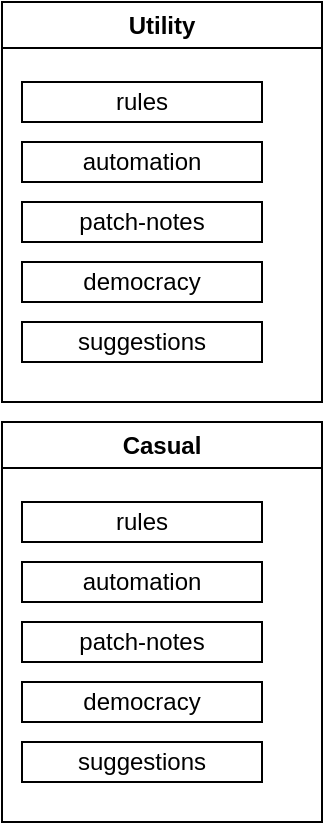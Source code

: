 <mxfile version="25.0.3">
  <diagram name="Page-1" id="GeYVH_NYKNIjnTx37Asv">
    <mxGraphModel dx="1063" dy="569" grid="1" gridSize="10" guides="1" tooltips="1" connect="1" arrows="1" fold="1" page="1" pageScale="1" pageWidth="850" pageHeight="1100" math="0" shadow="0">
      <root>
        <mxCell id="0" />
        <mxCell id="1" parent="0" />
        <mxCell id="eGBgpDXBILm3z7dDLEID-1" value="Utility" style="swimlane;whiteSpace=wrap;html=1;" vertex="1" parent="1">
          <mxGeometry x="40" y="40" width="160" height="200" as="geometry" />
        </mxCell>
        <mxCell id="eGBgpDXBILm3z7dDLEID-10" value="suggestions" style="rounded=0;whiteSpace=wrap;html=1;" vertex="1" parent="eGBgpDXBILm3z7dDLEID-1">
          <mxGeometry x="10" y="160" width="120" height="20" as="geometry" />
        </mxCell>
        <mxCell id="eGBgpDXBILm3z7dDLEID-4" value="rules" style="rounded=0;whiteSpace=wrap;html=1;" vertex="1" parent="eGBgpDXBILm3z7dDLEID-1">
          <mxGeometry x="10" y="40" width="120" height="20" as="geometry" />
        </mxCell>
        <mxCell id="eGBgpDXBILm3z7dDLEID-5" value="automation" style="rounded=0;whiteSpace=wrap;html=1;" vertex="1" parent="eGBgpDXBILm3z7dDLEID-1">
          <mxGeometry x="10" y="70" width="120" height="20" as="geometry" />
        </mxCell>
        <mxCell id="eGBgpDXBILm3z7dDLEID-7" value="&lt;div&gt;patch-notes&lt;/div&gt;" style="rounded=0;whiteSpace=wrap;html=1;" vertex="1" parent="eGBgpDXBILm3z7dDLEID-1">
          <mxGeometry x="10" y="100" width="120" height="20" as="geometry" />
        </mxCell>
        <mxCell id="eGBgpDXBILm3z7dDLEID-8" value="democracy" style="rounded=0;whiteSpace=wrap;html=1;" vertex="1" parent="eGBgpDXBILm3z7dDLEID-1">
          <mxGeometry x="10" y="130" width="120" height="20" as="geometry" />
        </mxCell>
        <mxCell id="eGBgpDXBILm3z7dDLEID-11" value="Casual" style="swimlane;whiteSpace=wrap;html=1;" vertex="1" parent="1">
          <mxGeometry x="40" y="250" width="160" height="200" as="geometry" />
        </mxCell>
        <mxCell id="eGBgpDXBILm3z7dDLEID-12" value="suggestions" style="rounded=0;whiteSpace=wrap;html=1;" vertex="1" parent="eGBgpDXBILm3z7dDLEID-11">
          <mxGeometry x="10" y="160" width="120" height="20" as="geometry" />
        </mxCell>
        <mxCell id="eGBgpDXBILm3z7dDLEID-13" value="rules" style="rounded=0;whiteSpace=wrap;html=1;" vertex="1" parent="eGBgpDXBILm3z7dDLEID-11">
          <mxGeometry x="10" y="40" width="120" height="20" as="geometry" />
        </mxCell>
        <mxCell id="eGBgpDXBILm3z7dDLEID-14" value="automation" style="rounded=0;whiteSpace=wrap;html=1;" vertex="1" parent="eGBgpDXBILm3z7dDLEID-11">
          <mxGeometry x="10" y="70" width="120" height="20" as="geometry" />
        </mxCell>
        <mxCell id="eGBgpDXBILm3z7dDLEID-15" value="&lt;div&gt;patch-notes&lt;/div&gt;" style="rounded=0;whiteSpace=wrap;html=1;" vertex="1" parent="eGBgpDXBILm3z7dDLEID-11">
          <mxGeometry x="10" y="100" width="120" height="20" as="geometry" />
        </mxCell>
        <mxCell id="eGBgpDXBILm3z7dDLEID-16" value="democracy" style="rounded=0;whiteSpace=wrap;html=1;" vertex="1" parent="eGBgpDXBILm3z7dDLEID-11">
          <mxGeometry x="10" y="130" width="120" height="20" as="geometry" />
        </mxCell>
      </root>
    </mxGraphModel>
  </diagram>
</mxfile>
